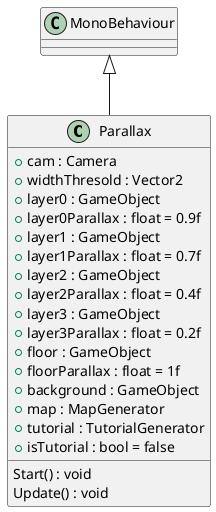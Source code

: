 @startuml
class Parallax {
    + cam : Camera
    + widthThresold : Vector2
    + layer0 : GameObject
    + layer0Parallax : float = 0.9f
    + layer1 : GameObject
    + layer1Parallax : float = 0.7f
    + layer2 : GameObject
    + layer2Parallax : float = 0.4f
    + layer3 : GameObject
    + layer3Parallax : float = 0.2f
    + floor : GameObject
    + floorParallax : float = 1f
    + background : GameObject
    + map : MapGenerator
    + tutorial : TutorialGenerator
    + isTutorial : bool = false
    Start() : void
    Update() : void
}
MonoBehaviour <|-- Parallax
@enduml
